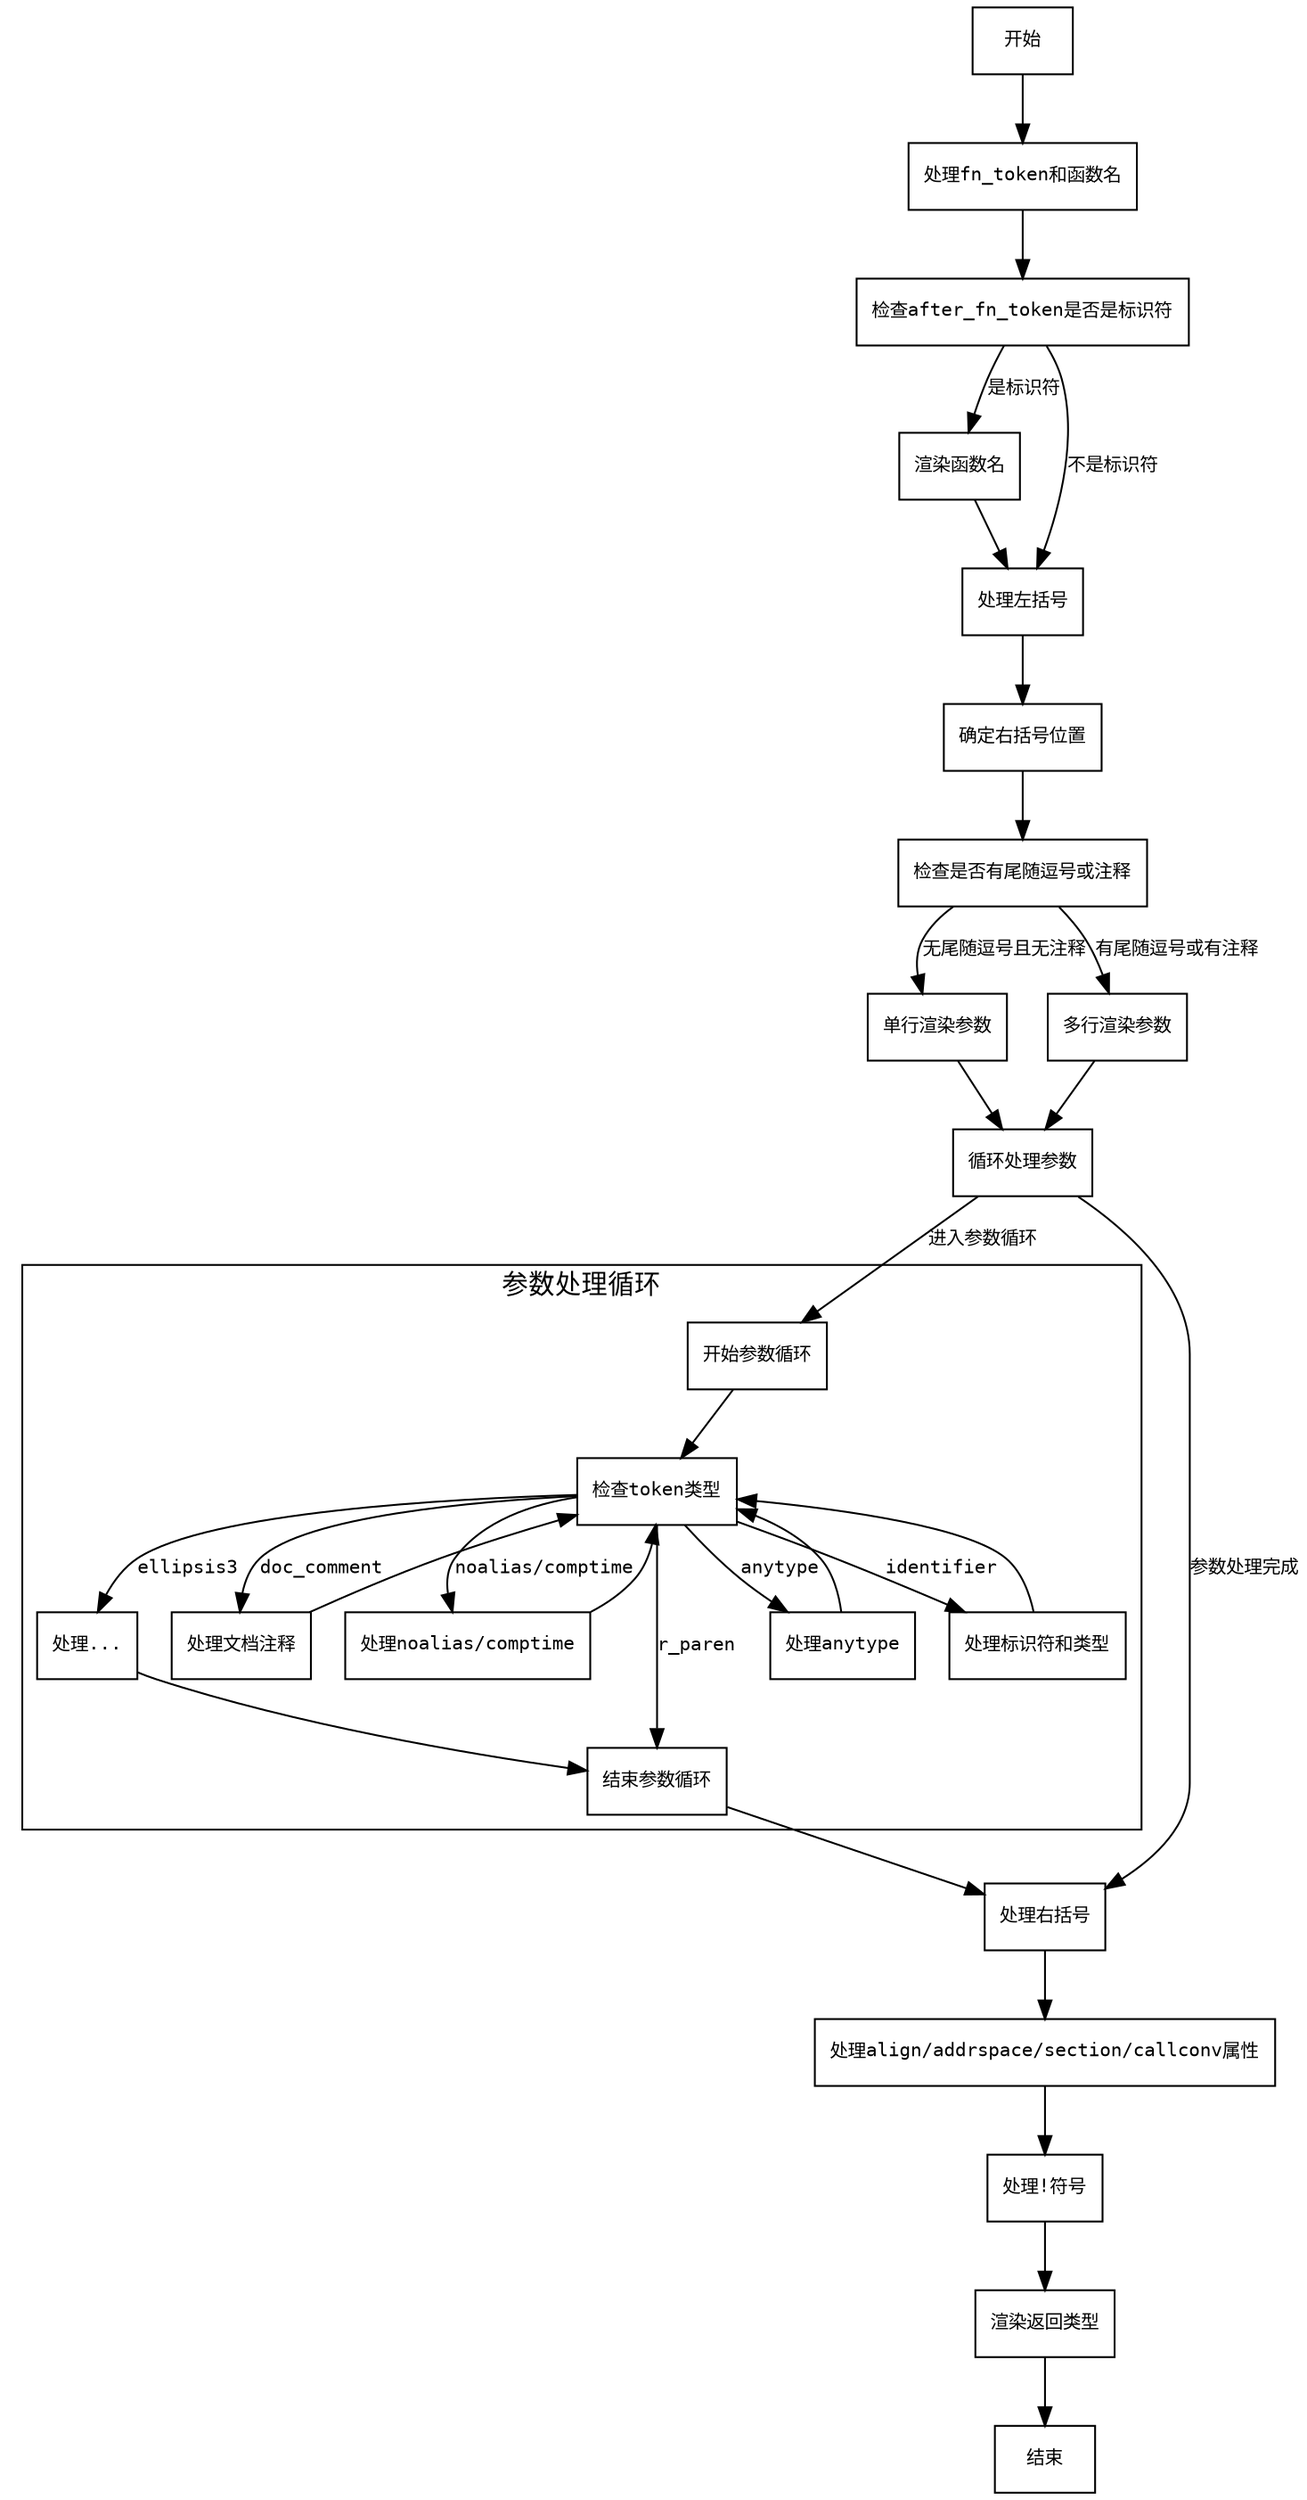 
digraph renderFnProto {
    node [shape=rectangle, fontname="Courier", fontsize=10];
    edge [fontname="Courier", fontsize=10];
    
    start [label="开始"];
    end [label="结束"];
    
    handle_fn_token [label="处理fn_token和函数名"];
    check_after_fn [label="检查after_fn_token是否是标识符"];
    render_identifier [label="渲染函数名"];
    handle_lparen [label="处理左括号"];
    find_rparen [label="确定右括号位置"];
    check_trailing_comma [label="检查是否有尾随逗号或注释"];
    single_line_params [label="单行渲染参数"];
    multi_line_params [label="多行渲染参数"];
    process_params [label="循环处理参数"];
    handle_rparen [label="处理右括号"];
    handle_attributes [label="处理align/addrspace/section/callconv属性"];
    handle_bang [label="处理!符号"];
    render_return_type [label="渲染返回类型"];

    start -> handle_fn_token;
    handle_fn_token -> check_after_fn;
    
    check_after_fn -> render_identifier [label="是标识符"];
    check_after_fn -> handle_lparen [label="不是标识符"];
    render_identifier -> handle_lparen;
    
    handle_lparen -> find_rparen;
    find_rparen -> check_trailing_comma;
    
    check_trailing_comma -> single_line_params [label="无尾随逗号且无注释"];
    check_trailing_comma -> multi_line_params [label="有尾随逗号或有注释"];
    
    single_line_params -> process_params;
    multi_line_params -> process_params;
    
    process_params -> handle_rparen [label="参数处理完成"];
    handle_rparen -> handle_attributes;
    
    handle_attributes -> handle_bang;
    handle_bang -> render_return_type;
    render_return_type -> end;

    // 分支细化
    subgraph cluster_params {
        label="参数处理循环";
        param_start [label="开始参数循环"];
        check_param_type [label="检查token类型"];
        handle_doc_comment [label="处理文档注释"];
        handle_ellipsis [label="处理..."];
        handle_keywords [label="处理noalias/comptime"];
        handle_anytype [label="处理anytype"];
        handle_identifier [label="处理标识符和类型"];
        param_end [label="结束参数循环"];
        
        param_start -> check_param_type;
        check_param_type -> handle_doc_comment [label="doc_comment"];
        check_param_type -> handle_ellipsis [label="ellipsis3"];
        check_param_type -> handle_keywords [label="noalias/comptime"];
        check_param_type -> handle_anytype [label="anytype"];
        check_param_type -> handle_identifier [label="identifier"];
        check_param_type -> param_end [label="r_paren"];
        handle_doc_comment -> check_param_type;
        handle_ellipsis -> param_end;
        handle_keywords -> check_param_type;
        handle_anytype -> check_param_type;
        handle_identifier -> check_param_type;
    }
    
    process_params -> param_start [label="进入参数循环"];
    param_end -> handle_rparen;
}
